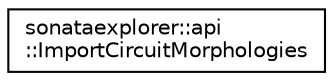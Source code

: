 digraph "Graphical Class Hierarchy"
{
 // LATEX_PDF_SIZE
  edge [fontname="Helvetica",fontsize="10",labelfontname="Helvetica",labelfontsize="10"];
  node [fontname="Helvetica",fontsize="10",shape=record];
  rankdir="LR";
  Node0 [label="sonataexplorer::api\l::ImportCircuitMorphologies",height=0.2,width=0.4,color="black", fillcolor="white", style="filled",URL="$de/dbc/structsonataexplorer_1_1api_1_1ImportCircuitMorphologies.html",tooltip=" "];
}
